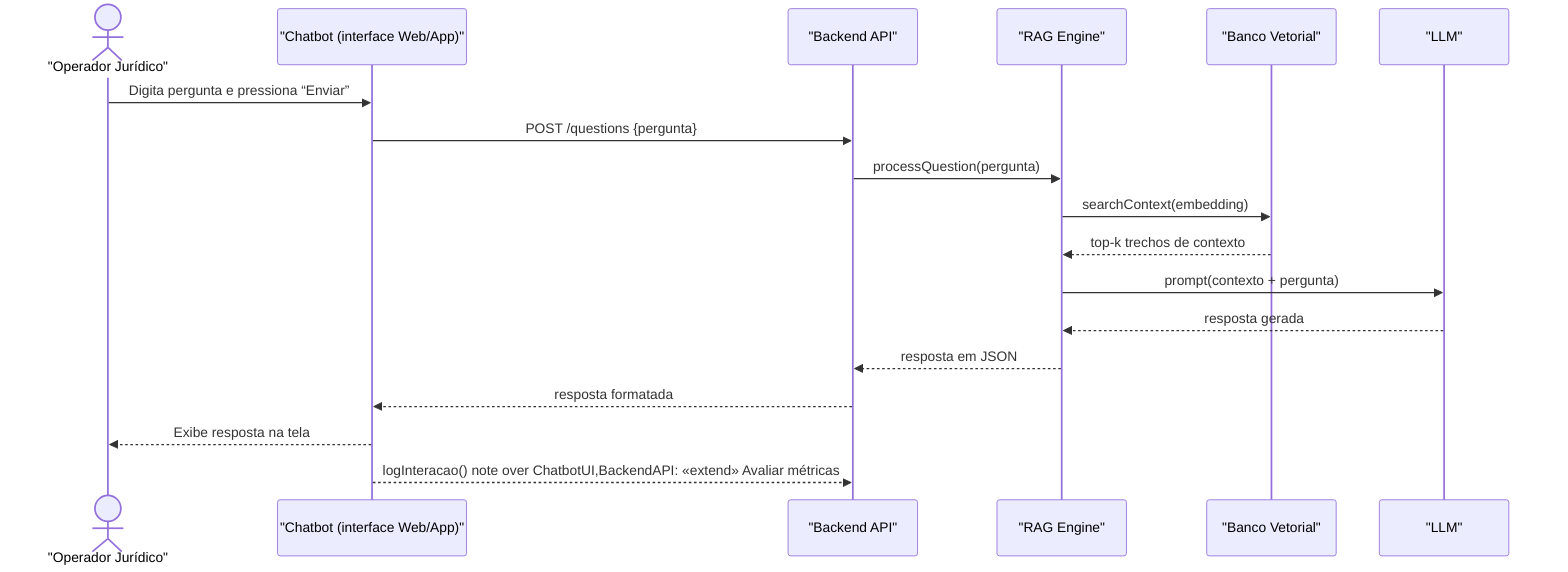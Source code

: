 sequenceDiagram
    %% --- Atores e participantes ----------------------------------------
    actor Operador as "Operador Jurídico"
    participant ChatbotUI as "Chatbot (interface Web/App)"
    participant BackendAPI as "Backend API"
    participant RAGEngine as "RAG Engine"
    participant VectorDB as "Banco Vetorial"
    participant LLM as "LLM"

    %% --- Fluxo principal -----------------------------------------------
    Operador ->> ChatbotUI: Digita pergunta e pressiona “Enviar”
    ChatbotUI ->> BackendAPI: POST /questions {pergunta}
    BackendAPI ->> RAGEngine: processQuestion(pergunta)
    RAGEngine ->> VectorDB: searchContext(embedding)
    VectorDB -->> RAGEngine: top-k trechos de contexto
    RAGEngine ->> LLM: prompt(contexto + pergunta)
    LLM -->> RAGEngine: resposta gerada
    RAGEngine -->> BackendAPI: resposta em JSON
    BackendAPI -->> ChatbotUI: resposta formatada
    ChatbotUI -->> Operador: Exibe resposta na tela

    %% --- Passo opcional (extend) ---------------------------------------
    ChatbotUI -->> BackendAPI: logInteracao()  note over ChatbotUI,BackendAPI:  «extend» Avaliar métricas